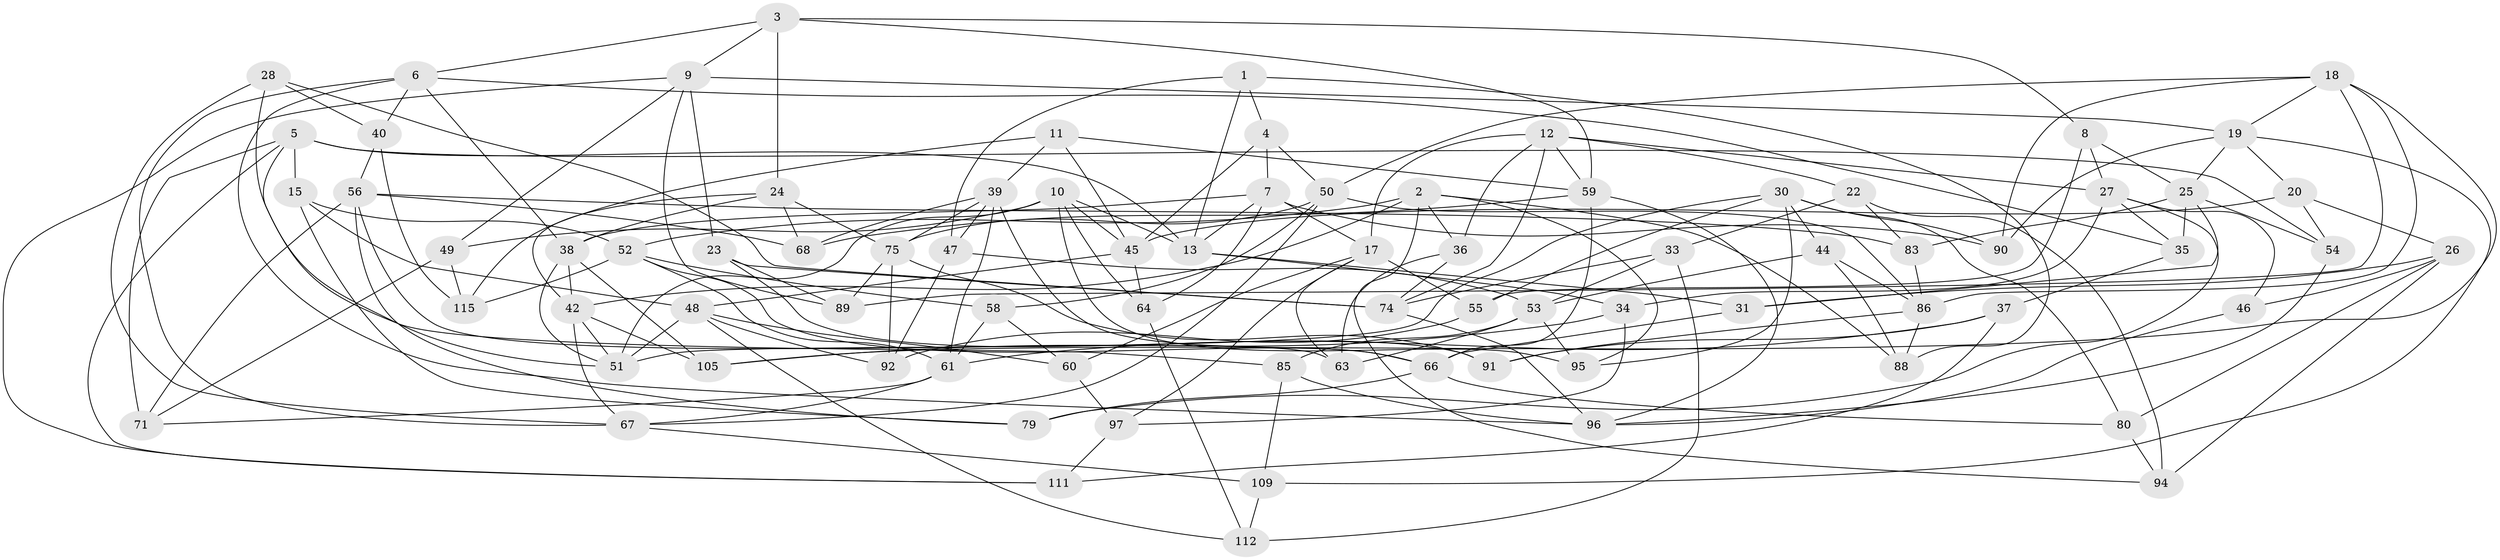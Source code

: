 // Generated by graph-tools (version 1.1) at 2025/24/03/03/25 07:24:31]
// undirected, 80 vertices, 193 edges
graph export_dot {
graph [start="1"]
  node [color=gray90,style=filled];
  1;
  2 [super="+73"];
  3 [super="+41"];
  4;
  5 [super="+16"];
  6 [super="+93"];
  7 [super="+57"];
  8;
  9 [super="+62"];
  10 [super="+113"];
  11;
  12 [super="+14"];
  13 [super="+76"];
  15;
  17 [super="+69"];
  18 [super="+78"];
  19 [super="+21"];
  20;
  22;
  23;
  24 [super="+32"];
  25 [super="+29"];
  26 [super="+100"];
  27 [super="+81"];
  28;
  30 [super="+114"];
  31;
  33;
  34;
  35;
  36;
  37;
  38 [super="+87"];
  39 [super="+43"];
  40;
  42 [super="+106"];
  44;
  45 [super="+72"];
  46;
  47;
  48 [super="+99"];
  49;
  50 [super="+104"];
  51 [super="+103"];
  52 [super="+107"];
  53 [super="+82"];
  54;
  55;
  56 [super="+110"];
  58;
  59 [super="+65"];
  60;
  61 [super="+70"];
  63;
  64;
  66 [super="+77"];
  67 [super="+98"];
  68;
  71;
  74 [super="+108"];
  75 [super="+84"];
  79;
  80;
  83;
  85;
  86 [super="+101"];
  88;
  89;
  90;
  91;
  92;
  94;
  95;
  96 [super="+102"];
  97;
  105;
  109;
  111;
  112;
  115;
  1 -- 4;
  1 -- 88;
  1 -- 47;
  1 -- 13;
  2 -- 94;
  2 -- 36;
  2 -- 52;
  2 -- 88;
  2 -- 42;
  2 -- 95;
  3 -- 24 [weight=2];
  3 -- 8;
  3 -- 9;
  3 -- 59;
  3 -- 6;
  4 -- 7;
  4 -- 45;
  4 -- 50;
  5 -- 54;
  5 -- 15;
  5 -- 13;
  5 -- 51;
  5 -- 111;
  5 -- 71;
  6 -- 96;
  6 -- 38;
  6 -- 67;
  6 -- 40;
  6 -- 35;
  7 -- 17;
  7 -- 64;
  7 -- 90;
  7 -- 13;
  7 -- 38;
  8 -- 27;
  8 -- 55;
  8 -- 25;
  9 -- 89;
  9 -- 111;
  9 -- 23;
  9 -- 49;
  9 -- 19;
  10 -- 95;
  10 -- 13;
  10 -- 64;
  10 -- 49;
  10 -- 45;
  10 -- 51;
  11 -- 45;
  11 -- 115;
  11 -- 59;
  11 -- 39;
  12 -- 36;
  12 -- 22;
  12 -- 74;
  12 -- 17;
  12 -- 27;
  12 -- 59;
  13 -- 34;
  13 -- 31;
  15 -- 48;
  15 -- 79;
  15 -- 52;
  17 -- 55;
  17 -- 63;
  17 -- 60;
  17 -- 97;
  18 -- 90;
  18 -- 19;
  18 -- 50;
  18 -- 89;
  18 -- 105;
  18 -- 86;
  19 -- 109;
  19 -- 20;
  19 -- 90;
  19 -- 25;
  20 -- 54;
  20 -- 45;
  20 -- 26;
  22 -- 83;
  22 -- 94;
  22 -- 33;
  23 -- 91;
  23 -- 89;
  23 -- 74;
  24 -- 68;
  24 -- 42;
  24 -- 75;
  24 -- 38;
  25 -- 35;
  25 -- 83;
  25 -- 54;
  25 -- 31;
  26 -- 46 [weight=2];
  26 -- 94;
  26 -- 31;
  26 -- 80;
  27 -- 35;
  27 -- 34;
  27 -- 46;
  27 -- 79;
  28 -- 40;
  28 -- 85;
  28 -- 67;
  28 -- 74;
  30 -- 90;
  30 -- 80;
  30 -- 55;
  30 -- 44;
  30 -- 95;
  30 -- 51;
  31 -- 66;
  33 -- 53;
  33 -- 112;
  33 -- 74;
  34 -- 97;
  34 -- 105;
  35 -- 37;
  36 -- 63;
  36 -- 74;
  37 -- 111;
  37 -- 91;
  37 -- 61;
  38 -- 105;
  38 -- 51;
  38 -- 42;
  39 -- 68;
  39 -- 75;
  39 -- 47;
  39 -- 66;
  39 -- 61;
  40 -- 115;
  40 -- 56;
  42 -- 105;
  42 -- 67;
  42 -- 51;
  44 -- 86;
  44 -- 88;
  44 -- 53;
  45 -- 64;
  45 -- 48;
  46 -- 96;
  47 -- 92;
  47 -- 53;
  48 -- 92;
  48 -- 51;
  48 -- 60;
  48 -- 112;
  49 -- 71;
  49 -- 115;
  50 -- 67;
  50 -- 58;
  50 -- 86;
  50 -- 75;
  52 -- 58;
  52 -- 115;
  52 -- 66;
  52 -- 61;
  53 -- 85;
  53 -- 95;
  53 -- 63;
  54 -- 96;
  55 -- 92;
  56 -- 63;
  56 -- 83;
  56 -- 68;
  56 -- 71;
  56 -- 79;
  58 -- 60;
  58 -- 61;
  59 -- 68;
  59 -- 96;
  59 -- 66;
  60 -- 97;
  61 -- 71;
  61 -- 67;
  64 -- 112;
  66 -- 80;
  66 -- 79;
  67 -- 109;
  74 -- 96;
  75 -- 92;
  75 -- 91;
  75 -- 89;
  80 -- 94;
  83 -- 86;
  85 -- 109;
  85 -- 96;
  86 -- 88;
  86 -- 91;
  97 -- 111;
  109 -- 112;
}
